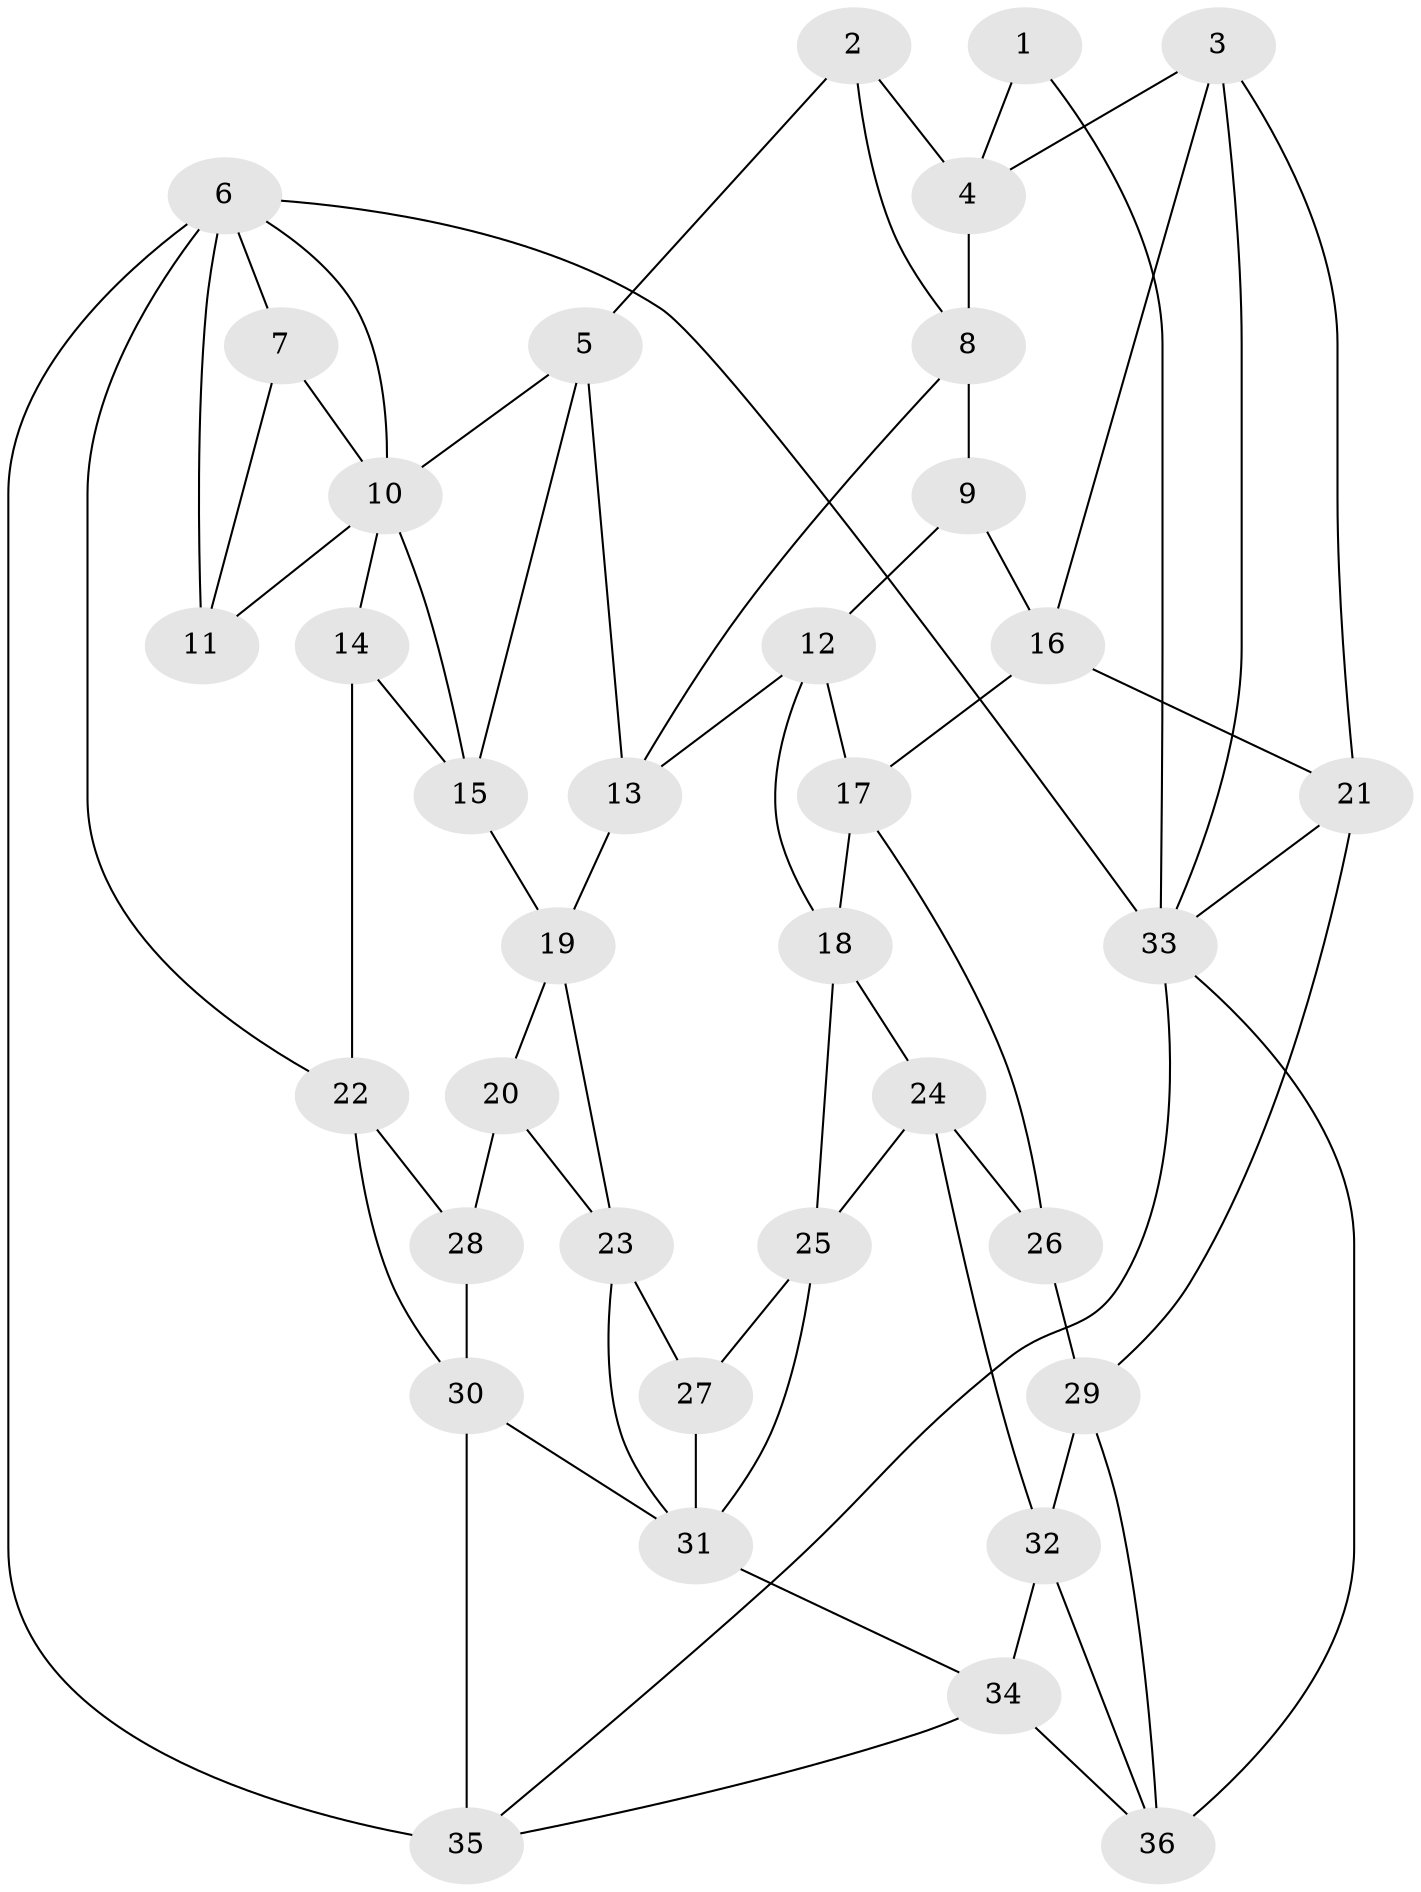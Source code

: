 // original degree distribution, {3: 0.022222222222222223, 6: 0.2111111111111111, 4: 0.23333333333333334, 5: 0.5333333333333333}
// Generated by graph-tools (version 1.1) at 2025/38/03/04/25 23:38:22]
// undirected, 36 vertices, 70 edges
graph export_dot {
  node [color=gray90,style=filled];
  1;
  2;
  3;
  4;
  5;
  6;
  7;
  8;
  9;
  10;
  11;
  12;
  13;
  14;
  15;
  16;
  17;
  18;
  19;
  20;
  21;
  22;
  23;
  24;
  25;
  26;
  27;
  28;
  29;
  30;
  31;
  32;
  33;
  34;
  35;
  36;
  1 -- 4 [weight=1.0];
  1 -- 33 [weight=1.0];
  2 -- 4 [weight=1.0];
  2 -- 5 [weight=1.0];
  2 -- 8 [weight=1.0];
  3 -- 4 [weight=1.0];
  3 -- 16 [weight=1.0];
  3 -- 21 [weight=1.0];
  3 -- 33 [weight=1.0];
  4 -- 8 [weight=1.0];
  5 -- 10 [weight=1.0];
  5 -- 13 [weight=1.0];
  5 -- 15 [weight=1.0];
  6 -- 7 [weight=1.0];
  6 -- 10 [weight=1.0];
  6 -- 11 [weight=1.0];
  6 -- 22 [weight=1.0];
  6 -- 33 [weight=1.0];
  6 -- 35 [weight=1.0];
  7 -- 10 [weight=1.0];
  7 -- 11 [weight=2.0];
  8 -- 9 [weight=1.0];
  8 -- 13 [weight=1.0];
  9 -- 12 [weight=1.0];
  9 -- 16 [weight=1.0];
  10 -- 11 [weight=1.0];
  10 -- 14 [weight=1.0];
  10 -- 15 [weight=1.0];
  12 -- 13 [weight=1.0];
  12 -- 17 [weight=1.0];
  12 -- 18 [weight=1.0];
  13 -- 19 [weight=1.0];
  14 -- 15 [weight=1.0];
  14 -- 22 [weight=1.0];
  15 -- 19 [weight=1.0];
  16 -- 17 [weight=1.0];
  16 -- 21 [weight=1.0];
  17 -- 18 [weight=1.0];
  17 -- 26 [weight=1.0];
  18 -- 24 [weight=1.0];
  18 -- 25 [weight=1.0];
  19 -- 20 [weight=1.0];
  19 -- 23 [weight=1.0];
  20 -- 23 [weight=1.0];
  20 -- 28 [weight=1.0];
  21 -- 29 [weight=1.0];
  21 -- 33 [weight=1.0];
  22 -- 28 [weight=2.0];
  22 -- 30 [weight=1.0];
  23 -- 27 [weight=1.0];
  23 -- 31 [weight=1.0];
  24 -- 25 [weight=1.0];
  24 -- 26 [weight=1.0];
  24 -- 32 [weight=1.0];
  25 -- 27 [weight=1.0];
  25 -- 31 [weight=1.0];
  26 -- 29 [weight=2.0];
  27 -- 31 [weight=2.0];
  28 -- 30 [weight=1.0];
  29 -- 32 [weight=1.0];
  29 -- 36 [weight=1.0];
  30 -- 31 [weight=1.0];
  30 -- 35 [weight=2.0];
  31 -- 34 [weight=1.0];
  32 -- 34 [weight=1.0];
  32 -- 36 [weight=1.0];
  33 -- 35 [weight=1.0];
  33 -- 36 [weight=1.0];
  34 -- 35 [weight=1.0];
  34 -- 36 [weight=1.0];
}
